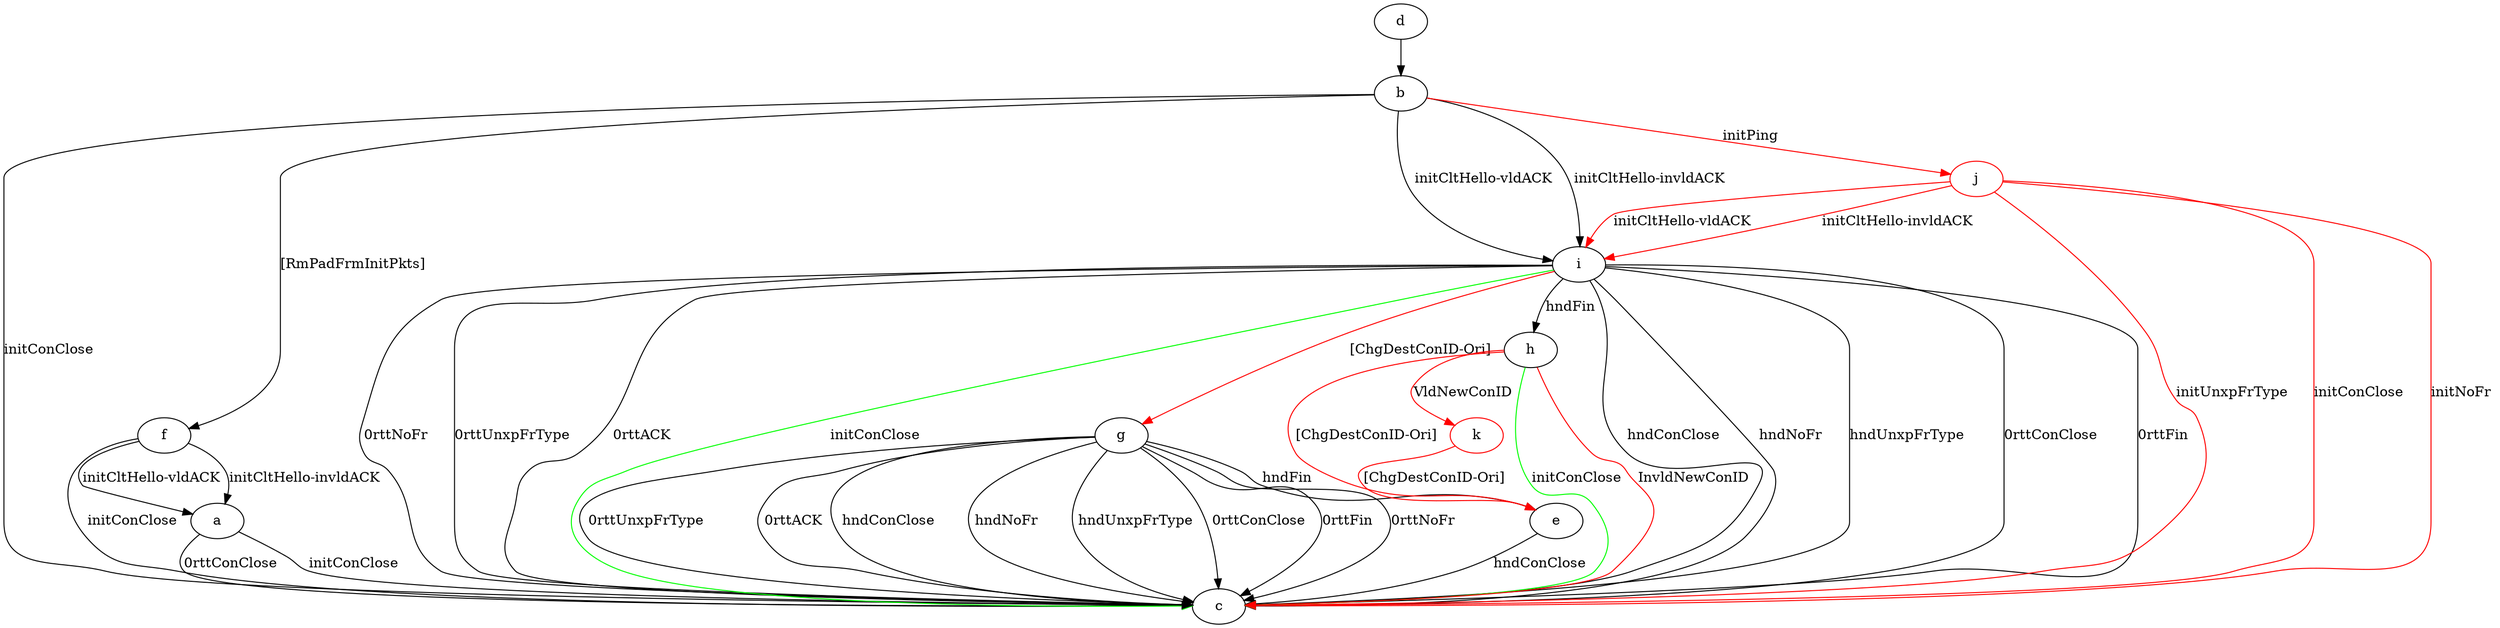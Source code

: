 digraph "" {
	a -> c	[key=0,
		label="initConClose "];
	a -> c	[key=1,
		label="0rttConClose "];
	b -> c	[key=0,
		label="initConClose "];
	b -> f	[key=0,
		label="[RmPadFrmInitPkts] "];
	b -> i	[key=0,
		label="initCltHello-vldACK "];
	b -> i	[key=1,
		label="initCltHello-invldACK "];
	j	[color=red];
	b -> j	[key=0,
		color=red,
		label="initPing "];
	d -> b	[key=0];
	e -> c	[key=0,
		label="hndConClose "];
	f -> a	[key=0,
		label="initCltHello-vldACK "];
	f -> a	[key=1,
		label="initCltHello-invldACK "];
	f -> c	[key=0,
		label="initConClose "];
	g -> c	[key=0,
		label="hndConClose "];
	g -> c	[key=1,
		label="hndNoFr "];
	g -> c	[key=2,
		label="hndUnxpFrType "];
	g -> c	[key=3,
		label="0rttConClose "];
	g -> c	[key=4,
		label="0rttFin "];
	g -> c	[key=5,
		label="0rttNoFr "];
	g -> c	[key=6,
		label="0rttUnxpFrType "];
	g -> c	[key=7,
		label="0rttACK "];
	g -> e	[key=0,
		label="hndFin "];
	h -> c	[key=0,
		color=green,
		label="initConClose "];
	h -> c	[key=1,
		color=red,
		label="InvldNewConID "];
	h -> e	[key=0,
		color=red,
		label="[ChgDestConID-Ori] "];
	k	[color=red];
	h -> k	[key=0,
		color=red,
		label="VldNewConID "];
	i -> c	[key=0,
		label="hndConClose "];
	i -> c	[key=1,
		label="hndNoFr "];
	i -> c	[key=2,
		label="hndUnxpFrType "];
	i -> c	[key=3,
		label="0rttConClose "];
	i -> c	[key=4,
		label="0rttFin "];
	i -> c	[key=5,
		label="0rttNoFr "];
	i -> c	[key=6,
		label="0rttUnxpFrType "];
	i -> c	[key=7,
		label="0rttACK "];
	i -> c	[key=8,
		color=green,
		label="initConClose "];
	i -> g	[key=0,
		color=red,
		label="[ChgDestConID-Ori] "];
	i -> h	[key=0,
		label="hndFin "];
	j -> c	[key=0,
		color=red,
		label="initConClose "];
	j -> c	[key=1,
		color=red,
		label="initNoFr "];
	j -> c	[key=2,
		color=red,
		label="initUnxpFrType "];
	j -> i	[key=0,
		color=red,
		label="initCltHello-vldACK "];
	j -> i	[key=1,
		color=red,
		label="initCltHello-invldACK "];
	k -> e	[key=0,
		color=red,
		label="[ChgDestConID-Ori] "];
}
